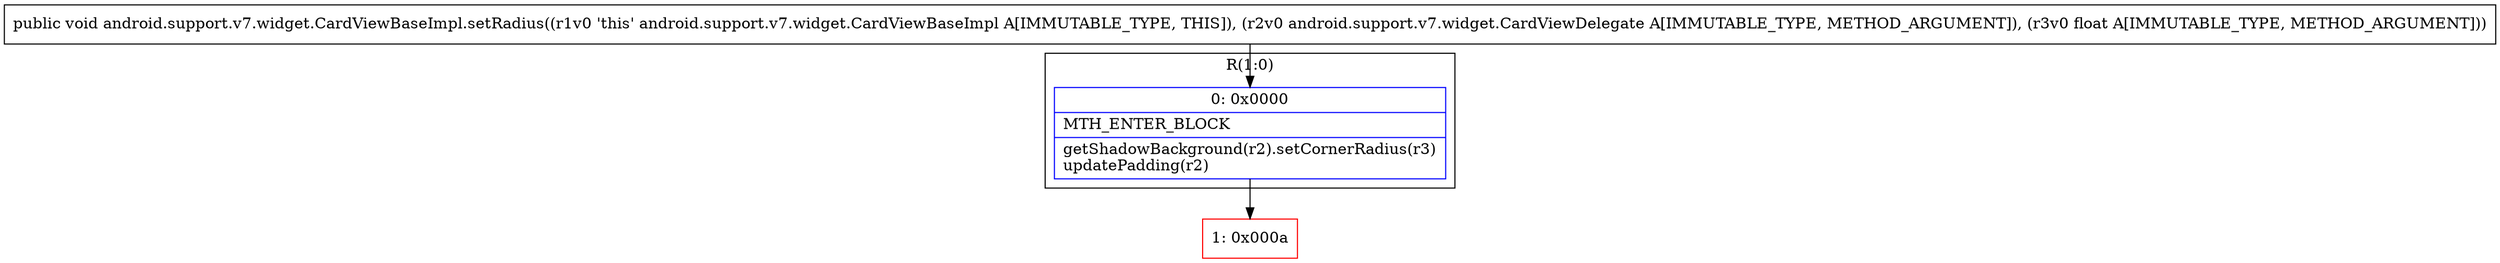 digraph "CFG forandroid.support.v7.widget.CardViewBaseImpl.setRadius(Landroid\/support\/v7\/widget\/CardViewDelegate;F)V" {
subgraph cluster_Region_288901948 {
label = "R(1:0)";
node [shape=record,color=blue];
Node_0 [shape=record,label="{0\:\ 0x0000|MTH_ENTER_BLOCK\l|getShadowBackground(r2).setCornerRadius(r3)\lupdatePadding(r2)\l}"];
}
Node_1 [shape=record,color=red,label="{1\:\ 0x000a}"];
MethodNode[shape=record,label="{public void android.support.v7.widget.CardViewBaseImpl.setRadius((r1v0 'this' android.support.v7.widget.CardViewBaseImpl A[IMMUTABLE_TYPE, THIS]), (r2v0 android.support.v7.widget.CardViewDelegate A[IMMUTABLE_TYPE, METHOD_ARGUMENT]), (r3v0 float A[IMMUTABLE_TYPE, METHOD_ARGUMENT])) }"];
MethodNode -> Node_0;
Node_0 -> Node_1;
}

